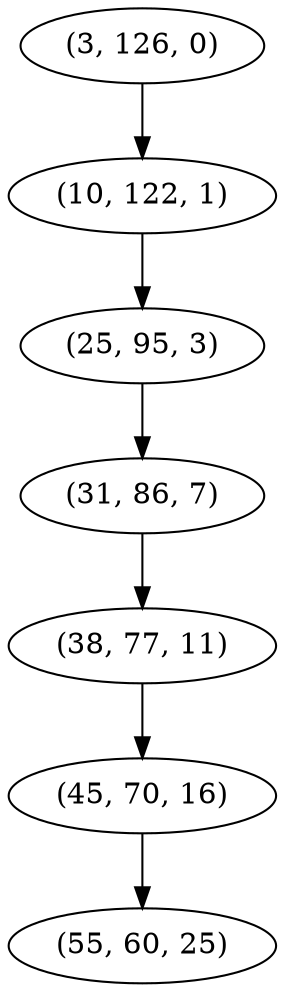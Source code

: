 digraph tree {
    "(3, 126, 0)";
    "(10, 122, 1)";
    "(25, 95, 3)";
    "(31, 86, 7)";
    "(38, 77, 11)";
    "(45, 70, 16)";
    "(55, 60, 25)";
    "(3, 126, 0)" -> "(10, 122, 1)";
    "(10, 122, 1)" -> "(25, 95, 3)";
    "(25, 95, 3)" -> "(31, 86, 7)";
    "(31, 86, 7)" -> "(38, 77, 11)";
    "(38, 77, 11)" -> "(45, 70, 16)";
    "(45, 70, 16)" -> "(55, 60, 25)";
}
